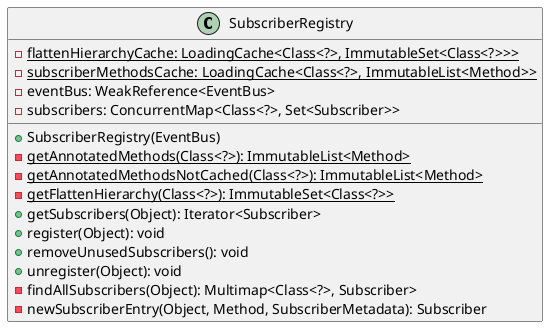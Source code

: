 @startuml

    class SubscriberRegistry {
        {static} -flattenHierarchyCache: LoadingCache<Class<?>, ImmutableSet<Class<?>>>
        {static} -subscriberMethodsCache: LoadingCache<Class<?>, ImmutableList<Method>>
        -eventBus: WeakReference<EventBus>
        -subscribers: ConcurrentMap<Class<?>, Set<Subscriber>>
        +SubscriberRegistry(EventBus)
        {static} -getAnnotatedMethods(Class<?>): ImmutableList<Method>
        {static} -getAnnotatedMethodsNotCached(Class<?>): ImmutableList<Method>
        {static} -getFlattenHierarchy(Class<?>): ImmutableSet<Class<?>>
        +getSubscribers(Object): Iterator<Subscriber>
        +register(Object): void
        +removeUnusedSubscribers(): void
        +unregister(Object): void
        -findAllSubscribers(Object): Multimap<Class<?>, Subscriber>
        -newSubscriberEntry(Object, Method, SubscriberMetadata): Subscriber
    }

@enduml
